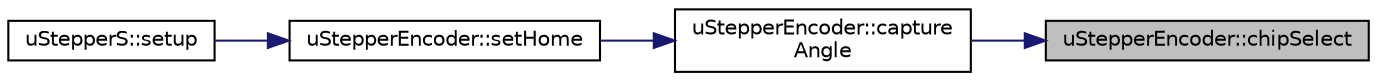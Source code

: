 digraph "uStepperEncoder::chipSelect"
{
 // LATEX_PDF_SIZE
  edge [fontname="Helvetica",fontsize="10",labelfontname="Helvetica",labelfontsize="10"];
  node [fontname="Helvetica",fontsize="10",shape=record];
  rankdir="RL";
  Node1 [label="uStepperEncoder::chipSelect",height=0.2,width=0.4,color="black", fillcolor="grey75", style="filled", fontcolor="black",tooltip="Set the output level of the chip select pin."];
  Node1 -> Node2 [dir="back",color="midnightblue",fontsize="10",style="solid",fontname="Helvetica"];
  Node2 [label="uStepperEncoder::capture\lAngle",height=0.2,width=0.4,color="black", fillcolor="white", style="filled",URL="$classuStepperEncoder.html#a2e63f211a33fb632b475002b9328fca1",tooltip="Capture the current shaft angle."];
  Node2 -> Node3 [dir="back",color="midnightblue",fontsize="10",style="solid",fontname="Helvetica"];
  Node3 [label="uStepperEncoder::setHome",height=0.2,width=0.4,color="black", fillcolor="white", style="filled",URL="$classuStepperEncoder.html#a42c9667e532981996758163dfe471682",tooltip="Define new reference(home) position."];
  Node3 -> Node4 [dir="back",color="midnightblue",fontsize="10",style="solid",fontname="Helvetica"];
  Node4 [label="uStepperS::setup",height=0.2,width=0.4,color="black", fillcolor="white", style="filled",URL="$classuStepperS.html#a16c8cc814f8fea692a8f8cad918f9861",tooltip="Initializes the different parts of the uStepper S object."];
}
